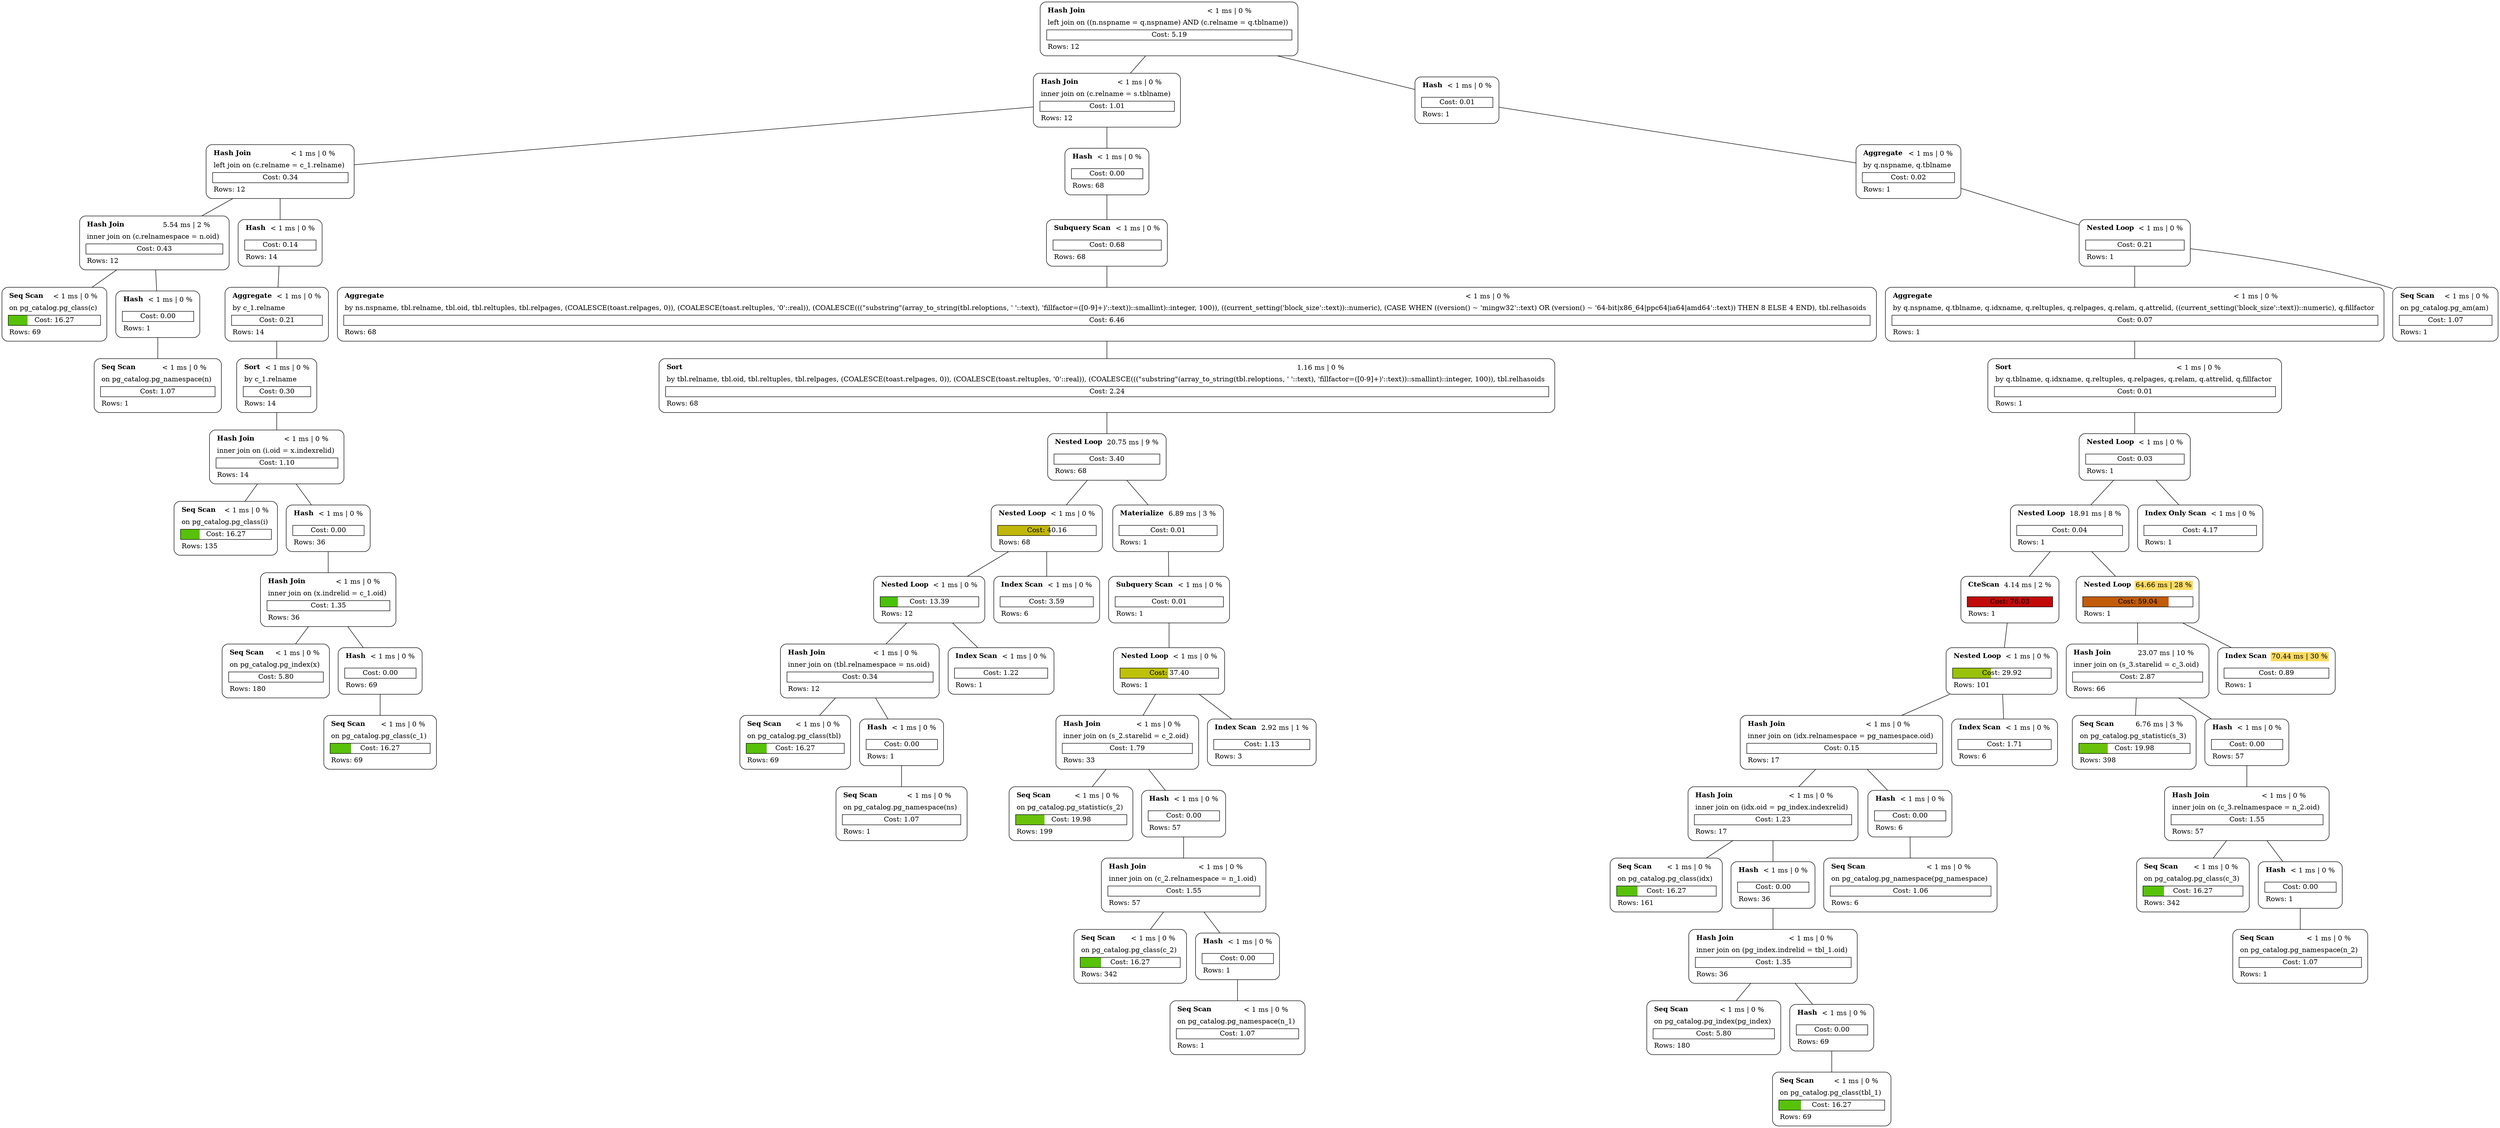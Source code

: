 graph explain {
    node0[label=<<table border="0" cellborder="0" cellspacing="5"><tr><td align="left"><b>Hash Join</b></td><td>&lt; 1 ms | 0 %</td></tr><tr><td colspan="2" align="left">left join on ((n.nspname = q.nspname) AND (c.relname = q.tblname))</td></tr><tr><td colspan="2" border="1" >Cost: 5.19</td></tr><tr><td colspan="2" align="left">Rows: 12</td></tr></table>>][style="rounded"][shape="box"];
    node1[label=<<table border="0" cellborder="0" cellspacing="5"><tr><td align="left"><b>Hash Join</b></td><td>&lt; 1 ms | 0 %</td></tr><tr><td colspan="2" align="left">inner join on (c.relname = s.tblname)</td></tr><tr><td colspan="2" border="1" >Cost: 1.01</td></tr><tr><td colspan="2" align="left">Rows: 12</td></tr></table>>][style="rounded"][shape="box"];
    node2[label=<<table border="0" cellborder="0" cellspacing="5"><tr><td align="left"><b>Hash Join</b></td><td>&lt; 1 ms | 0 %</td></tr><tr><td colspan="2" align="left">left join on (c.relname = c_1.relname)</td></tr><tr><td colspan="2" border="1" >Cost: 0.34</td></tr><tr><td colspan="2" align="left">Rows: 12</td></tr></table>>][style="rounded"][shape="box"];
    node3[label=<<table border="0" cellborder="0" cellspacing="5"><tr><td align="left"><b>Hash Join</b></td><td bgcolor="white">5.54 ms | 2 %</td></tr><tr><td colspan="2" align="left">inner join on (c.relnamespace = n.oid)</td></tr><tr><td colspan="2" border="1" >Cost: 0.43</td></tr><tr><td colspan="2" align="left">Rows: 12</td></tr></table>>][style="rounded"][shape="box"];
    node4[label=<<table border="0" cellborder="0" cellspacing="5"><tr><td align="left"><b>Seq Scan</b></td><td>&lt; 1 ms | 0 %</td></tr><tr><td colspan="2" align="left">on pg_catalog.pg_class(c)</td></tr><tr><td colspan="2" border="1" bgcolor="#58c10a;0.21:white">Cost: 16.27</td></tr><tr><td colspan="2" align="left">Rows: 69</td></tr></table>>][style="rounded"][shape="box"];
    node5[label=<<table border="0" cellborder="0" cellspacing="5"><tr><td align="left"><b>Hash</b></td><td>&lt; 1 ms | 0 %</td></tr><tr><td colspan="2" align="left"></td></tr><tr><td colspan="2" border="1" >Cost: 0.00</td></tr><tr><td colspan="2" align="left">Rows: 1</td></tr></table>>][style="rounded"][shape="box"];
    node6[label=<<table border="0" cellborder="0" cellspacing="5"><tr><td align="left"><b>Seq Scan</b></td><td>&lt; 1 ms | 0 %</td></tr><tr><td colspan="2" align="left">on pg_catalog.pg_namespace(n)</td></tr><tr><td colspan="2" border="1" >Cost: 1.07</td></tr><tr><td colspan="2" align="left">Rows: 1</td></tr></table>>][style="rounded"][shape="box"];
    node7[label=<<table border="0" cellborder="0" cellspacing="5"><tr><td align="left"><b>Hash</b></td><td>&lt; 1 ms | 0 %</td></tr><tr><td colspan="2" align="left"></td></tr><tr><td colspan="2" border="1" >Cost: 0.14</td></tr><tr><td colspan="2" align="left">Rows: 14</td></tr></table>>][style="rounded"][shape="box"];
    node8[label=<<table border="0" cellborder="0" cellspacing="5"><tr><td align="left"><b>Aggregate</b></td><td>&lt; 1 ms | 0 %</td></tr><tr><td colspan="2" align="left">by c_1.relname</td></tr><tr><td colspan="2" border="1" >Cost: 0.21</td></tr><tr><td colspan="2" align="left">Rows: 14</td></tr></table>>][style="rounded"][shape="box"];
    node9[label=<<table border="0" cellborder="0" cellspacing="5"><tr><td align="left"><b>Sort</b></td><td>&lt; 1 ms | 0 %</td></tr><tr><td colspan="2" align="left">by c_1.relname</td></tr><tr><td colspan="2" border="1" >Cost: 0.30</td></tr><tr><td colspan="2" align="left">Rows: 14</td></tr></table>>][style="rounded"][shape="box"];
    node10[label=<<table border="0" cellborder="0" cellspacing="5"><tr><td align="left"><b>Hash Join</b></td><td>&lt; 1 ms | 0 %</td></tr><tr><td colspan="2" align="left">inner join on (i.oid = x.indexrelid)</td></tr><tr><td colspan="2" border="1" >Cost: 1.10</td></tr><tr><td colspan="2" align="left">Rows: 14</td></tr></table>>][style="rounded"][shape="box"];
    node11[label=<<table border="0" cellborder="0" cellspacing="5"><tr><td align="left"><b>Seq Scan</b></td><td>&lt; 1 ms | 0 %</td></tr><tr><td colspan="2" align="left">on pg_catalog.pg_class(i)</td></tr><tr><td colspan="2" border="1" bgcolor="#58c10a;0.21:white">Cost: 16.27</td></tr><tr><td colspan="2" align="left">Rows: 135</td></tr></table>>][style="rounded"][shape="box"];
    node12[label=<<table border="0" cellborder="0" cellspacing="5"><tr><td align="left"><b>Hash</b></td><td>&lt; 1 ms | 0 %</td></tr><tr><td colspan="2" align="left"></td></tr><tr><td colspan="2" border="1" >Cost: 0.00</td></tr><tr><td colspan="2" align="left">Rows: 36</td></tr></table>>][style="rounded"][shape="box"];
    node13[label=<<table border="0" cellborder="0" cellspacing="5"><tr><td align="left"><b>Hash Join</b></td><td>&lt; 1 ms | 0 %</td></tr><tr><td colspan="2" align="left">inner join on (x.indrelid = c_1.oid)</td></tr><tr><td colspan="2" border="1" >Cost: 1.35</td></tr><tr><td colspan="2" align="left">Rows: 36</td></tr></table>>][style="rounded"][shape="box"];
    node14[label=<<table border="0" cellborder="0" cellspacing="5"><tr><td align="left"><b>Seq Scan</b></td><td>&lt; 1 ms | 0 %</td></tr><tr><td colspan="2" align="left">on pg_catalog.pg_index(x)</td></tr><tr><td colspan="2" border="1" >Cost: 5.80</td></tr><tr><td colspan="2" align="left">Rows: 180</td></tr></table>>][style="rounded"][shape="box"];
    node15[label=<<table border="0" cellborder="0" cellspacing="5"><tr><td align="left"><b>Hash</b></td><td>&lt; 1 ms | 0 %</td></tr><tr><td colspan="2" align="left"></td></tr><tr><td colspan="2" border="1" >Cost: 0.00</td></tr><tr><td colspan="2" align="left">Rows: 69</td></tr></table>>][style="rounded"][shape="box"];
    node16[label=<<table border="0" cellborder="0" cellspacing="5"><tr><td align="left"><b>Seq Scan</b></td><td>&lt; 1 ms | 0 %</td></tr><tr><td colspan="2" align="left">on pg_catalog.pg_class(c_1)</td></tr><tr><td colspan="2" border="1" bgcolor="#58c10a;0.21:white">Cost: 16.27</td></tr><tr><td colspan="2" align="left">Rows: 69</td></tr></table>>][style="rounded"][shape="box"];
    node17[label=<<table border="0" cellborder="0" cellspacing="5"><tr><td align="left"><b>Hash</b></td><td>&lt; 1 ms | 0 %</td></tr><tr><td colspan="2" align="left"></td></tr><tr><td colspan="2" border="1" >Cost: 0.00</td></tr><tr><td colspan="2" align="left">Rows: 68</td></tr></table>>][style="rounded"][shape="box"];
    node18[label=<<table border="0" cellborder="0" cellspacing="5"><tr><td align="left"><b>Subquery Scan</b></td><td>&lt; 1 ms | 0 %</td></tr><tr><td colspan="2" align="left"></td></tr><tr><td colspan="2" border="1" >Cost: 0.68</td></tr><tr><td colspan="2" align="left">Rows: 68</td></tr></table>>][style="rounded"][shape="box"];
    node19[label=<<table border="0" cellborder="0" cellspacing="5"><tr><td align="left"><b>Aggregate</b></td><td>&lt; 1 ms | 0 %</td></tr><tr><td colspan="2" align="left">by ns.nspname, tbl.relname, tbl.oid, tbl.reltuples, tbl.relpages, (COALESCE(toast.relpages, 0)), (COALESCE(toast.reltuples, '0'::real)), (COALESCE((("substring"(array_to_string(tbl.reloptions, ' '::text), 'fillfactor=([0-9]+)'::text))::smallint)::integer, 100)), ((current_setting('block_size'::text))::numeric), (CASE WHEN ((version() ~ 'mingw32'::text) OR (version() ~ '64-bit|x86_64|ppc64|ia64|amd64'::text)) THEN 8 ELSE 4 END), tbl.relhasoids</td></tr><tr><td colspan="2" border="1" >Cost: 6.46</td></tr><tr><td colspan="2" align="left">Rows: 68</td></tr></table>>][style="rounded"][shape="box"];
    node20[label=<<table border="0" cellborder="0" cellspacing="5"><tr><td align="left"><b>Sort</b></td><td bgcolor="white">1.16 ms | 0 %</td></tr><tr><td colspan="2" align="left">by tbl.relname, tbl.oid, tbl.reltuples, tbl.relpages, (COALESCE(toast.relpages, 0)), (COALESCE(toast.reltuples, '0'::real)), (COALESCE((("substring"(array_to_string(tbl.reloptions, ' '::text), 'fillfactor=([0-9]+)'::text))::smallint)::integer, 100)), tbl.relhasoids</td></tr><tr><td colspan="2" border="1" >Cost: 2.24</td></tr><tr><td colspan="2" align="left">Rows: 68</td></tr></table>>][style="rounded"][shape="box"];
    node21[label=<<table border="0" cellborder="0" cellspacing="5"><tr><td align="left"><b>Nested Loop</b></td><td bgcolor="white">20.75 ms | 9 %</td></tr><tr><td colspan="2" align="left"></td></tr><tr><td colspan="2" border="1" >Cost: 3.40</td></tr><tr><td colspan="2" align="left">Rows: 68</td></tr></table>>][style="rounded"][shape="box"];
    node22[label=<<table border="0" cellborder="0" cellspacing="5"><tr><td align="left"><b>Nested Loop</b></td><td>&lt; 1 ms | 0 %</td></tr><tr><td colspan="2" align="left"></td></tr><tr><td colspan="2" border="1" bgcolor="#c1b70a;0.53:white">Cost: 40.16</td></tr><tr><td colspan="2" align="left">Rows: 68</td></tr></table>>][style="rounded"][shape="box"];
    node23[label=<<table border="0" cellborder="0" cellspacing="5"><tr><td align="left"><b>Nested Loop</b></td><td>&lt; 1 ms | 0 %</td></tr><tr><td colspan="2" align="left"></td></tr><tr><td colspan="2" border="1" bgcolor="#4ac10a;0.18:white">Cost: 13.39</td></tr><tr><td colspan="2" align="left">Rows: 12</td></tr></table>>][style="rounded"][shape="box"];
    node24[label=<<table border="0" cellborder="0" cellspacing="5"><tr><td align="left"><b>Hash Join</b></td><td>&lt; 1 ms | 0 %</td></tr><tr><td colspan="2" align="left">inner join on (tbl.relnamespace = ns.oid)</td></tr><tr><td colspan="2" border="1" >Cost: 0.34</td></tr><tr><td colspan="2" align="left">Rows: 12</td></tr></table>>][style="rounded"][shape="box"];
    node25[label=<<table border="0" cellborder="0" cellspacing="5"><tr><td align="left"><b>Seq Scan</b></td><td>&lt; 1 ms | 0 %</td></tr><tr><td colspan="2" align="left">on pg_catalog.pg_class(tbl)</td></tr><tr><td colspan="2" border="1" bgcolor="#58c10a;0.21:white">Cost: 16.27</td></tr><tr><td colspan="2" align="left">Rows: 69</td></tr></table>>][style="rounded"][shape="box"];
    node26[label=<<table border="0" cellborder="0" cellspacing="5"><tr><td align="left"><b>Hash</b></td><td>&lt; 1 ms | 0 %</td></tr><tr><td colspan="2" align="left"></td></tr><tr><td colspan="2" border="1" >Cost: 0.00</td></tr><tr><td colspan="2" align="left">Rows: 1</td></tr></table>>][style="rounded"][shape="box"];
    node27[label=<<table border="0" cellborder="0" cellspacing="5"><tr><td align="left"><b>Seq Scan</b></td><td>&lt; 1 ms | 0 %</td></tr><tr><td colspan="2" align="left">on pg_catalog.pg_namespace(ns)</td></tr><tr><td colspan="2" border="1" >Cost: 1.07</td></tr><tr><td colspan="2" align="left">Rows: 1</td></tr></table>>][style="rounded"][shape="box"];
    node28[label=<<table border="0" cellborder="0" cellspacing="5"><tr><td align="left"><b>Index Scan</b></td><td>&lt; 1 ms | 0 %</td></tr><tr><td colspan="2" align="left"></td></tr><tr><td colspan="2" border="1" >Cost: 1.22</td></tr><tr><td colspan="2" align="left">Rows: 1</td></tr></table>>][style="rounded"][shape="box"];
    node29[label=<<table border="0" cellborder="0" cellspacing="5"><tr><td align="left"><b>Index Scan</b></td><td>&lt; 1 ms | 0 %</td></tr><tr><td colspan="2" align="left"></td></tr><tr><td colspan="2" border="1" >Cost: 3.59</td></tr><tr><td colspan="2" align="left">Rows: 6</td></tr></table>>][style="rounded"][shape="box"];
    node30[label=<<table border="0" cellborder="0" cellspacing="5"><tr><td align="left"><b>Materialize</b></td><td bgcolor="white">6.89 ms | 3 %</td></tr><tr><td colspan="2" align="left"></td></tr><tr><td colspan="2" border="1" >Cost: 0.01</td></tr><tr><td colspan="2" align="left">Rows: 1</td></tr></table>>][style="rounded"][shape="box"];
    node31[label=<<table border="0" cellborder="0" cellspacing="5"><tr><td align="left"><b>Subquery Scan</b></td><td>&lt; 1 ms | 0 %</td></tr><tr><td colspan="2" align="left"></td></tr><tr><td colspan="2" border="1" >Cost: 0.01</td></tr><tr><td colspan="2" align="left">Rows: 1</td></tr></table>>][style="rounded"][shape="box"];
    node32[label=<<table border="0" cellborder="0" cellspacing="5"><tr><td align="left"><b>Nested Loop</b></td><td>&lt; 1 ms | 0 %</td></tr><tr><td colspan="2" align="left"></td></tr><tr><td colspan="2" border="1" bgcolor="#bec10a;0.49:white">Cost: 37.40</td></tr><tr><td colspan="2" align="left">Rows: 1</td></tr></table>>][style="rounded"][shape="box"];
    node33[label=<<table border="0" cellborder="0" cellspacing="5"><tr><td align="left"><b>Hash Join</b></td><td>&lt; 1 ms | 0 %</td></tr><tr><td colspan="2" align="left">inner join on (s_2.starelid = c_2.oid)</td></tr><tr><td colspan="2" border="1" >Cost: 1.79</td></tr><tr><td colspan="2" align="left">Rows: 33</td></tr></table>>][style="rounded"][shape="box"];
    node34[label=<<table border="0" cellborder="0" cellspacing="5"><tr><td align="left"><b>Seq Scan</b></td><td>&lt; 1 ms | 0 %</td></tr><tr><td colspan="2" align="left">on pg_catalog.pg_statistic(s_2)</td></tr><tr><td colspan="2" border="1" bgcolor="#6ac10a;0.26:white">Cost: 19.98</td></tr><tr><td colspan="2" align="left">Rows: 199</td></tr></table>>][style="rounded"][shape="box"];
    node35[label=<<table border="0" cellborder="0" cellspacing="5"><tr><td align="left"><b>Hash</b></td><td>&lt; 1 ms | 0 %</td></tr><tr><td colspan="2" align="left"></td></tr><tr><td colspan="2" border="1" >Cost: 0.00</td></tr><tr><td colspan="2" align="left">Rows: 57</td></tr></table>>][style="rounded"][shape="box"];
    node36[label=<<table border="0" cellborder="0" cellspacing="5"><tr><td align="left"><b>Hash Join</b></td><td>&lt; 1 ms | 0 %</td></tr><tr><td colspan="2" align="left">inner join on (c_2.relnamespace = n_1.oid)</td></tr><tr><td colspan="2" border="1" >Cost: 1.55</td></tr><tr><td colspan="2" align="left">Rows: 57</td></tr></table>>][style="rounded"][shape="box"];
    node37[label=<<table border="0" cellborder="0" cellspacing="5"><tr><td align="left"><b>Seq Scan</b></td><td>&lt; 1 ms | 0 %</td></tr><tr><td colspan="2" align="left">on pg_catalog.pg_class(c_2)</td></tr><tr><td colspan="2" border="1" bgcolor="#58c10a;0.21:white">Cost: 16.27</td></tr><tr><td colspan="2" align="left">Rows: 342</td></tr></table>>][style="rounded"][shape="box"];
    node38[label=<<table border="0" cellborder="0" cellspacing="5"><tr><td align="left"><b>Hash</b></td><td>&lt; 1 ms | 0 %</td></tr><tr><td colspan="2" align="left"></td></tr><tr><td colspan="2" border="1" >Cost: 0.00</td></tr><tr><td colspan="2" align="left">Rows: 1</td></tr></table>>][style="rounded"][shape="box"];
    node39[label=<<table border="0" cellborder="0" cellspacing="5"><tr><td align="left"><b>Seq Scan</b></td><td>&lt; 1 ms | 0 %</td></tr><tr><td colspan="2" align="left">on pg_catalog.pg_namespace(n_1)</td></tr><tr><td colspan="2" border="1" >Cost: 1.07</td></tr><tr><td colspan="2" align="left">Rows: 1</td></tr></table>>][style="rounded"][shape="box"];
    node40[label=<<table border="0" cellborder="0" cellspacing="5"><tr><td align="left"><b>Index Scan</b></td><td bgcolor="white">2.92 ms | 1 %</td></tr><tr><td colspan="2" align="left"></td></tr><tr><td colspan="2" border="1" >Cost: 1.13</td></tr><tr><td colspan="2" align="left">Rows: 3</td></tr></table>>][style="rounded"][shape="box"];
    node41[label=<<table border="0" cellborder="0" cellspacing="5"><tr><td align="left"><b>Hash</b></td><td>&lt; 1 ms | 0 %</td></tr><tr><td colspan="2" align="left"></td></tr><tr><td colspan="2" border="1" >Cost: 0.01</td></tr><tr><td colspan="2" align="left">Rows: 1</td></tr></table>>][style="rounded"][shape="box"];
    node42[label=<<table border="0" cellborder="0" cellspacing="5"><tr><td align="left"><b>Aggregate</b></td><td>&lt; 1 ms | 0 %</td></tr><tr><td colspan="2" align="left">by q.nspname, q.tblname</td></tr><tr><td colspan="2" border="1" >Cost: 0.02</td></tr><tr><td colspan="2" align="left">Rows: 1</td></tr></table>>][style="rounded"][shape="box"];
    node43[label=<<table border="0" cellborder="0" cellspacing="5"><tr><td align="left"><b>Nested Loop</b></td><td>&lt; 1 ms | 0 %</td></tr><tr><td colspan="2" align="left"></td></tr><tr><td colspan="2" border="1" >Cost: 0.21</td></tr><tr><td colspan="2" align="left">Rows: 1</td></tr></table>>][style="rounded"][shape="box"];
    node44[label=<<table border="0" cellborder="0" cellspacing="5"><tr><td align="left"><b>Aggregate</b></td><td>&lt; 1 ms | 0 %</td></tr><tr><td colspan="2" align="left">by q.nspname, q.tblname, q.idxname, q.reltuples, q.relpages, q.relam, q.attrelid, ((current_setting('block_size'::text))::numeric), q.fillfactor</td></tr><tr><td colspan="2" border="1" >Cost: 0.07</td></tr><tr><td colspan="2" align="left">Rows: 1</td></tr></table>>][style="rounded"][shape="box"];
    node45[label=<<table border="0" cellborder="0" cellspacing="5"><tr><td align="left"><b>Sort</b></td><td>&lt; 1 ms | 0 %</td></tr><tr><td colspan="2" align="left">by q.tblname, q.idxname, q.reltuples, q.relpages, q.relam, q.attrelid, q.fillfactor</td></tr><tr><td colspan="2" border="1" >Cost: 0.01</td></tr><tr><td colspan="2" align="left">Rows: 1</td></tr></table>>][style="rounded"][shape="box"];
    node46[label=<<table border="0" cellborder="0" cellspacing="5"><tr><td align="left"><b>Nested Loop</b></td><td>&lt; 1 ms | 0 %</td></tr><tr><td colspan="2" align="left"></td></tr><tr><td colspan="2" border="1" >Cost: 0.03</td></tr><tr><td colspan="2" align="left">Rows: 1</td></tr></table>>][style="rounded"][shape="box"];
    node47[label=<<table border="0" cellborder="0" cellspacing="5"><tr><td align="left"><b>Nested Loop</b></td><td bgcolor="white">18.91 ms | 8 %</td></tr><tr><td colspan="2" align="left"></td></tr><tr><td colspan="2" border="1" >Cost: 0.04</td></tr><tr><td colspan="2" align="left">Rows: 1</td></tr></table>>][style="rounded"][shape="box"];
    node48[label=<<table border="0" cellborder="0" cellspacing="5"><tr><td align="left"><b>CteScan</b></td><td bgcolor="white">4.14 ms | 2 %</td></tr><tr><td colspan="2" align="left"></td></tr><tr><td colspan="2" border="1" bgcolor="#c10a0a">Cost: 76.03</td></tr><tr><td colspan="2" align="left">Rows: 1</td></tr></table>>][style="rounded"][shape="box"];
    node49[label=<<table border="0" cellborder="0" cellspacing="5"><tr><td align="left"><b>Nested Loop</b></td><td>&lt; 1 ms | 0 %</td></tr><tr><td colspan="2" align="left"></td></tr><tr><td colspan="2" border="1" bgcolor="#9ac10a;0.39:white">Cost: 29.92</td></tr><tr><td colspan="2" align="left">Rows: 101</td></tr></table>>][style="rounded"][shape="box"];
    node50[label=<<table border="0" cellborder="0" cellspacing="5"><tr><td align="left"><b>Hash Join</b></td><td>&lt; 1 ms | 0 %</td></tr><tr><td colspan="2" align="left">inner join on (idx.relnamespace = pg_namespace.oid)</td></tr><tr><td colspan="2" border="1" >Cost: 0.15</td></tr><tr><td colspan="2" align="left">Rows: 17</td></tr></table>>][style="rounded"][shape="box"];
    node51[label=<<table border="0" cellborder="0" cellspacing="5"><tr><td align="left"><b>Hash Join</b></td><td>&lt; 1 ms | 0 %</td></tr><tr><td colspan="2" align="left">inner join on (idx.oid = pg_index.indexrelid)</td></tr><tr><td colspan="2" border="1" >Cost: 1.23</td></tr><tr><td colspan="2" align="left">Rows: 17</td></tr></table>>][style="rounded"][shape="box"];
    node52[label=<<table border="0" cellborder="0" cellspacing="5"><tr><td align="left"><b>Seq Scan</b></td><td>&lt; 1 ms | 0 %</td></tr><tr><td colspan="2" align="left">on pg_catalog.pg_class(idx)</td></tr><tr><td colspan="2" border="1" bgcolor="#58c10a;0.21:white">Cost: 16.27</td></tr><tr><td colspan="2" align="left">Rows: 161</td></tr></table>>][style="rounded"][shape="box"];
    node53[label=<<table border="0" cellborder="0" cellspacing="5"><tr><td align="left"><b>Hash</b></td><td>&lt; 1 ms | 0 %</td></tr><tr><td colspan="2" align="left"></td></tr><tr><td colspan="2" border="1" >Cost: 0.00</td></tr><tr><td colspan="2" align="left">Rows: 36</td></tr></table>>][style="rounded"][shape="box"];
    node54[label=<<table border="0" cellborder="0" cellspacing="5"><tr><td align="left"><b>Hash Join</b></td><td>&lt; 1 ms | 0 %</td></tr><tr><td colspan="2" align="left">inner join on (pg_index.indrelid = tbl_1.oid)</td></tr><tr><td colspan="2" border="1" >Cost: 1.35</td></tr><tr><td colspan="2" align="left">Rows: 36</td></tr></table>>][style="rounded"][shape="box"];
    node55[label=<<table border="0" cellborder="0" cellspacing="5"><tr><td align="left"><b>Seq Scan</b></td><td>&lt; 1 ms | 0 %</td></tr><tr><td colspan="2" align="left">on pg_catalog.pg_index(pg_index)</td></tr><tr><td colspan="2" border="1" >Cost: 5.80</td></tr><tr><td colspan="2" align="left">Rows: 180</td></tr></table>>][style="rounded"][shape="box"];
    node56[label=<<table border="0" cellborder="0" cellspacing="5"><tr><td align="left"><b>Hash</b></td><td>&lt; 1 ms | 0 %</td></tr><tr><td colspan="2" align="left"></td></tr><tr><td colspan="2" border="1" >Cost: 0.00</td></tr><tr><td colspan="2" align="left">Rows: 69</td></tr></table>>][style="rounded"][shape="box"];
    node57[label=<<table border="0" cellborder="0" cellspacing="5"><tr><td align="left"><b>Seq Scan</b></td><td>&lt; 1 ms | 0 %</td></tr><tr><td colspan="2" align="left">on pg_catalog.pg_class(tbl_1)</td></tr><tr><td colspan="2" border="1" bgcolor="#58c10a;0.21:white">Cost: 16.27</td></tr><tr><td colspan="2" align="left">Rows: 69</td></tr></table>>][style="rounded"][shape="box"];
    node58[label=<<table border="0" cellborder="0" cellspacing="5"><tr><td align="left"><b>Hash</b></td><td>&lt; 1 ms | 0 %</td></tr><tr><td colspan="2" align="left"></td></tr><tr><td colspan="2" border="1" >Cost: 0.00</td></tr><tr><td colspan="2" align="left">Rows: 6</td></tr></table>>][style="rounded"][shape="box"];
    node59[label=<<table border="0" cellborder="0" cellspacing="5"><tr><td align="left"><b>Seq Scan</b></td><td>&lt; 1 ms | 0 %</td></tr><tr><td colspan="2" align="left">on pg_catalog.pg_namespace(pg_namespace)</td></tr><tr><td colspan="2" border="1" >Cost: 1.06</td></tr><tr><td colspan="2" align="left">Rows: 6</td></tr></table>>][style="rounded"][shape="box"];
    node60[label=<<table border="0" cellborder="0" cellspacing="5"><tr><td align="left"><b>Index Scan</b></td><td>&lt; 1 ms | 0 %</td></tr><tr><td colspan="2" align="left"></td></tr><tr><td colspan="2" border="1" >Cost: 1.71</td></tr><tr><td colspan="2" align="left">Rows: 6</td></tr></table>>][style="rounded"][shape="box"];
    node61[label=<<table border="0" cellborder="0" cellspacing="5"><tr><td align="left"><b>Nested Loop</b></td><td bgcolor="#fddb61">64.66 ms | 28 %</td></tr><tr><td colspan="2" align="left"></td></tr><tr><td colspan="2" border="1" bgcolor="#c15c0a;0.78:white">Cost: 59.04</td></tr><tr><td colspan="2" align="left">Rows: 1</td></tr></table>>][style="rounded"][shape="box"];
    node62[label=<<table border="0" cellborder="0" cellspacing="5"><tr><td align="left"><b>Hash Join</b></td><td bgcolor="white">23.07 ms | 10 %</td></tr><tr><td colspan="2" align="left">inner join on (s_3.starelid = c_3.oid)</td></tr><tr><td colspan="2" border="1" >Cost: 2.87</td></tr><tr><td colspan="2" align="left">Rows: 66</td></tr></table>>][style="rounded"][shape="box"];
    node63[label=<<table border="0" cellborder="0" cellspacing="5"><tr><td align="left"><b>Seq Scan</b></td><td bgcolor="white">6.76 ms | 3 %</td></tr><tr><td colspan="2" align="left">on pg_catalog.pg_statistic(s_3)</td></tr><tr><td colspan="2" border="1" bgcolor="#6ac10a;0.26:white">Cost: 19.98</td></tr><tr><td colspan="2" align="left">Rows: 398</td></tr></table>>][style="rounded"][shape="box"];
    node64[label=<<table border="0" cellborder="0" cellspacing="5"><tr><td align="left"><b>Hash</b></td><td>&lt; 1 ms | 0 %</td></tr><tr><td colspan="2" align="left"></td></tr><tr><td colspan="2" border="1" >Cost: 0.00</td></tr><tr><td colspan="2" align="left">Rows: 57</td></tr></table>>][style="rounded"][shape="box"];
    node65[label=<<table border="0" cellborder="0" cellspacing="5"><tr><td align="left"><b>Hash Join</b></td><td>&lt; 1 ms | 0 %</td></tr><tr><td colspan="2" align="left">inner join on (c_3.relnamespace = n_2.oid)</td></tr><tr><td colspan="2" border="1" >Cost: 1.55</td></tr><tr><td colspan="2" align="left">Rows: 57</td></tr></table>>][style="rounded"][shape="box"];
    node66[label=<<table border="0" cellborder="0" cellspacing="5"><tr><td align="left"><b>Seq Scan</b></td><td>&lt; 1 ms | 0 %</td></tr><tr><td colspan="2" align="left">on pg_catalog.pg_class(c_3)</td></tr><tr><td colspan="2" border="1" bgcolor="#58c10a;0.21:white">Cost: 16.27</td></tr><tr><td colspan="2" align="left">Rows: 342</td></tr></table>>][style="rounded"][shape="box"];
    node67[label=<<table border="0" cellborder="0" cellspacing="5"><tr><td align="left"><b>Hash</b></td><td>&lt; 1 ms | 0 %</td></tr><tr><td colspan="2" align="left"></td></tr><tr><td colspan="2" border="1" >Cost: 0.00</td></tr><tr><td colspan="2" align="left">Rows: 1</td></tr></table>>][style="rounded"][shape="box"];
    node68[label=<<table border="0" cellborder="0" cellspacing="5"><tr><td align="left"><b>Seq Scan</b></td><td>&lt; 1 ms | 0 %</td></tr><tr><td colspan="2" align="left">on pg_catalog.pg_namespace(n_2)</td></tr><tr><td colspan="2" border="1" >Cost: 1.07</td></tr><tr><td colspan="2" align="left">Rows: 1</td></tr></table>>][style="rounded"][shape="box"];
    node69[label=<<table border="0" cellborder="0" cellspacing="5"><tr><td align="left"><b>Index Scan</b></td><td bgcolor="#fddb61">70.44 ms | 30 %</td></tr><tr><td colspan="2" align="left"></td></tr><tr><td colspan="2" border="1" >Cost: 0.89</td></tr><tr><td colspan="2" align="left">Rows: 1</td></tr></table>>][style="rounded"][shape="box"];
    node70[label=<<table border="0" cellborder="0" cellspacing="5"><tr><td align="left"><b>Index Only Scan</b></td><td>&lt; 1 ms | 0 %</td></tr><tr><td colspan="2" align="left"></td></tr><tr><td colspan="2" border="1" >Cost: 4.17</td></tr><tr><td colspan="2" align="left">Rows: 1</td></tr></table>>][style="rounded"][shape="box"];
    node71[label=<<table border="0" cellborder="0" cellspacing="5"><tr><td align="left"><b>Seq Scan</b></td><td>&lt; 1 ms | 0 %</td></tr><tr><td colspan="2" align="left">on pg_catalog.pg_am(am)</td></tr><tr><td colspan="2" border="1" >Cost: 1.07</td></tr><tr><td colspan="2" align="left">Rows: 1</td></tr></table>>][style="rounded"][shape="box"];
    node0 -- node1[label=""];
    node1 -- node2[label=""];
    node2 -- node3[label=""];
    node3 -- node4[label=""];
    node3 -- node5[label=""];
    node5 -- node6[label=""];
    node2 -- node7[label=""];
    node7 -- node8[label=""];
    node8 -- node9[label=""];
    node9 -- node10[label=""];
    node10 -- node11[label=""];
    node10 -- node12[label=""];
    node12 -- node13[label=""];
    node13 -- node14[label=""];
    node13 -- node15[label=""];
    node15 -- node16[label=""];
    node1 -- node17[label=""];
    node17 -- node18[label=""];
    node18 -- node19[label=""];
    node19 -- node20[label=""];
    node20 -- node21[label=""];
    node21 -- node22[label=""];
    node22 -- node23[label=""];
    node23 -- node24[label=""];
    node24 -- node25[label=""];
    node24 -- node26[label=""];
    node26 -- node27[label=""];
    node23 -- node28[label=""];
    node22 -- node29[label=""];
    node21 -- node30[label=""];
    node30 -- node31[label=""];
    node31 -- node32[label=""];
    node32 -- node33[label=""];
    node33 -- node34[label=""];
    node33 -- node35[label=""];
    node35 -- node36[label=""];
    node36 -- node37[label=""];
    node36 -- node38[label=""];
    node38 -- node39[label=""];
    node32 -- node40[label=""];
    node0 -- node41[label=""];
    node41 -- node42[label=""];
    node42 -- node43[label=""];
    node43 -- node44[label=""];
    node44 -- node45[label=""];
    node45 -- node46[label=""];
    node46 -- node47[label=""];
    node47 -- node48[label=""];
    node48 -- node49[label=""];
    node49 -- node50[label=""];
    node50 -- node51[label=""];
    node51 -- node52[label=""];
    node51 -- node53[label=""];
    node53 -- node54[label=""];
    node54 -- node55[label=""];
    node54 -- node56[label=""];
    node56 -- node57[label=""];
    node50 -- node58[label=""];
    node58 -- node59[label=""];
    node49 -- node60[label=""];
    node47 -- node61[label=""];
    node61 -- node62[label=""];
    node62 -- node63[label=""];
    node62 -- node64[label=""];
    node64 -- node65[label=""];
    node65 -- node66[label=""];
    node65 -- node67[label=""];
    node67 -- node68[label=""];
    node61 -- node69[label=""];
    node46 -- node70[label=""];
    node43 -- node71[label=""];
}
